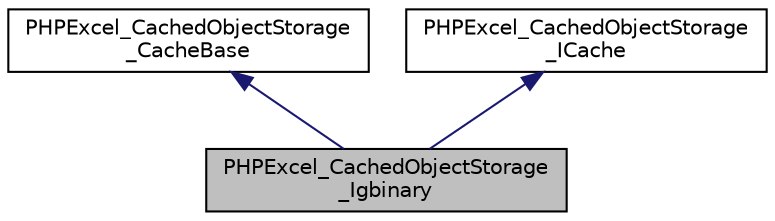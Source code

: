 digraph "PHPExcel_CachedObjectStorage_Igbinary"
{
  edge [fontname="Helvetica",fontsize="10",labelfontname="Helvetica",labelfontsize="10"];
  node [fontname="Helvetica",fontsize="10",shape=record];
  Node0 [label="PHPExcel_CachedObjectStorage\l_Igbinary",height=0.2,width=0.4,color="black", fillcolor="grey75", style="filled", fontcolor="black"];
  Node1 -> Node0 [dir="back",color="midnightblue",fontsize="10",style="solid",fontname="Helvetica"];
  Node1 [label="PHPExcel_CachedObjectStorage\l_CacheBase",height=0.2,width=0.4,color="black", fillcolor="white", style="filled",URL="$class_p_h_p_excel___cached_object_storage___cache_base.html"];
  Node2 -> Node0 [dir="back",color="midnightblue",fontsize="10",style="solid",fontname="Helvetica"];
  Node2 [label="PHPExcel_CachedObjectStorage\l_ICache",height=0.2,width=0.4,color="black", fillcolor="white", style="filled",URL="$interface_p_h_p_excel___cached_object_storage___i_cache.html"];
}

